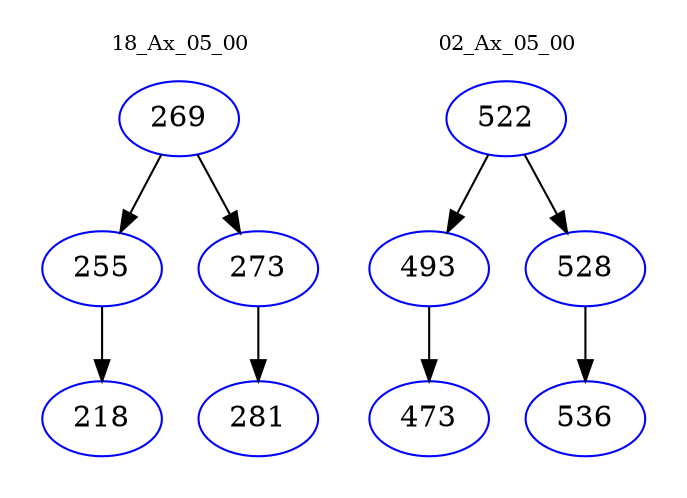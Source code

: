 digraph{
subgraph cluster_0 {
color = white
label = "18_Ax_05_00";
fontsize=10;
T0_269 [label="269", color="blue"]
T0_269 -> T0_255 [color="black"]
T0_255 [label="255", color="blue"]
T0_255 -> T0_218 [color="black"]
T0_218 [label="218", color="blue"]
T0_269 -> T0_273 [color="black"]
T0_273 [label="273", color="blue"]
T0_273 -> T0_281 [color="black"]
T0_281 [label="281", color="blue"]
}
subgraph cluster_1 {
color = white
label = "02_Ax_05_00";
fontsize=10;
T1_522 [label="522", color="blue"]
T1_522 -> T1_493 [color="black"]
T1_493 [label="493", color="blue"]
T1_493 -> T1_473 [color="black"]
T1_473 [label="473", color="blue"]
T1_522 -> T1_528 [color="black"]
T1_528 [label="528", color="blue"]
T1_528 -> T1_536 [color="black"]
T1_536 [label="536", color="blue"]
}
}
